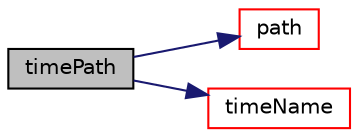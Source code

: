 digraph "timePath"
{
  bgcolor="transparent";
  edge [fontname="Helvetica",fontsize="10",labelfontname="Helvetica",labelfontsize="10"];
  node [fontname="Helvetica",fontsize="10",shape=record];
  rankdir="LR";
  Node1 [label="timePath",height=0.2,width=0.4,color="black", fillcolor="grey75", style="filled", fontcolor="black"];
  Node1 -> Node2 [color="midnightblue",fontsize="10",style="solid",fontname="Helvetica"];
  Node2 [label="path",height=0.2,width=0.4,color="red",URL="$a02606.html#a2db7691b348697844893a04d3110e3d5",tooltip="Return path. "];
  Node1 -> Node3 [color="midnightblue",fontsize="10",style="solid",fontname="Helvetica"];
  Node3 [label="timeName",height=0.2,width=0.4,color="red",URL="$a02606.html#a925aaa1856045f34583ad18c62cc13db",tooltip="Return current time name. "];
}
